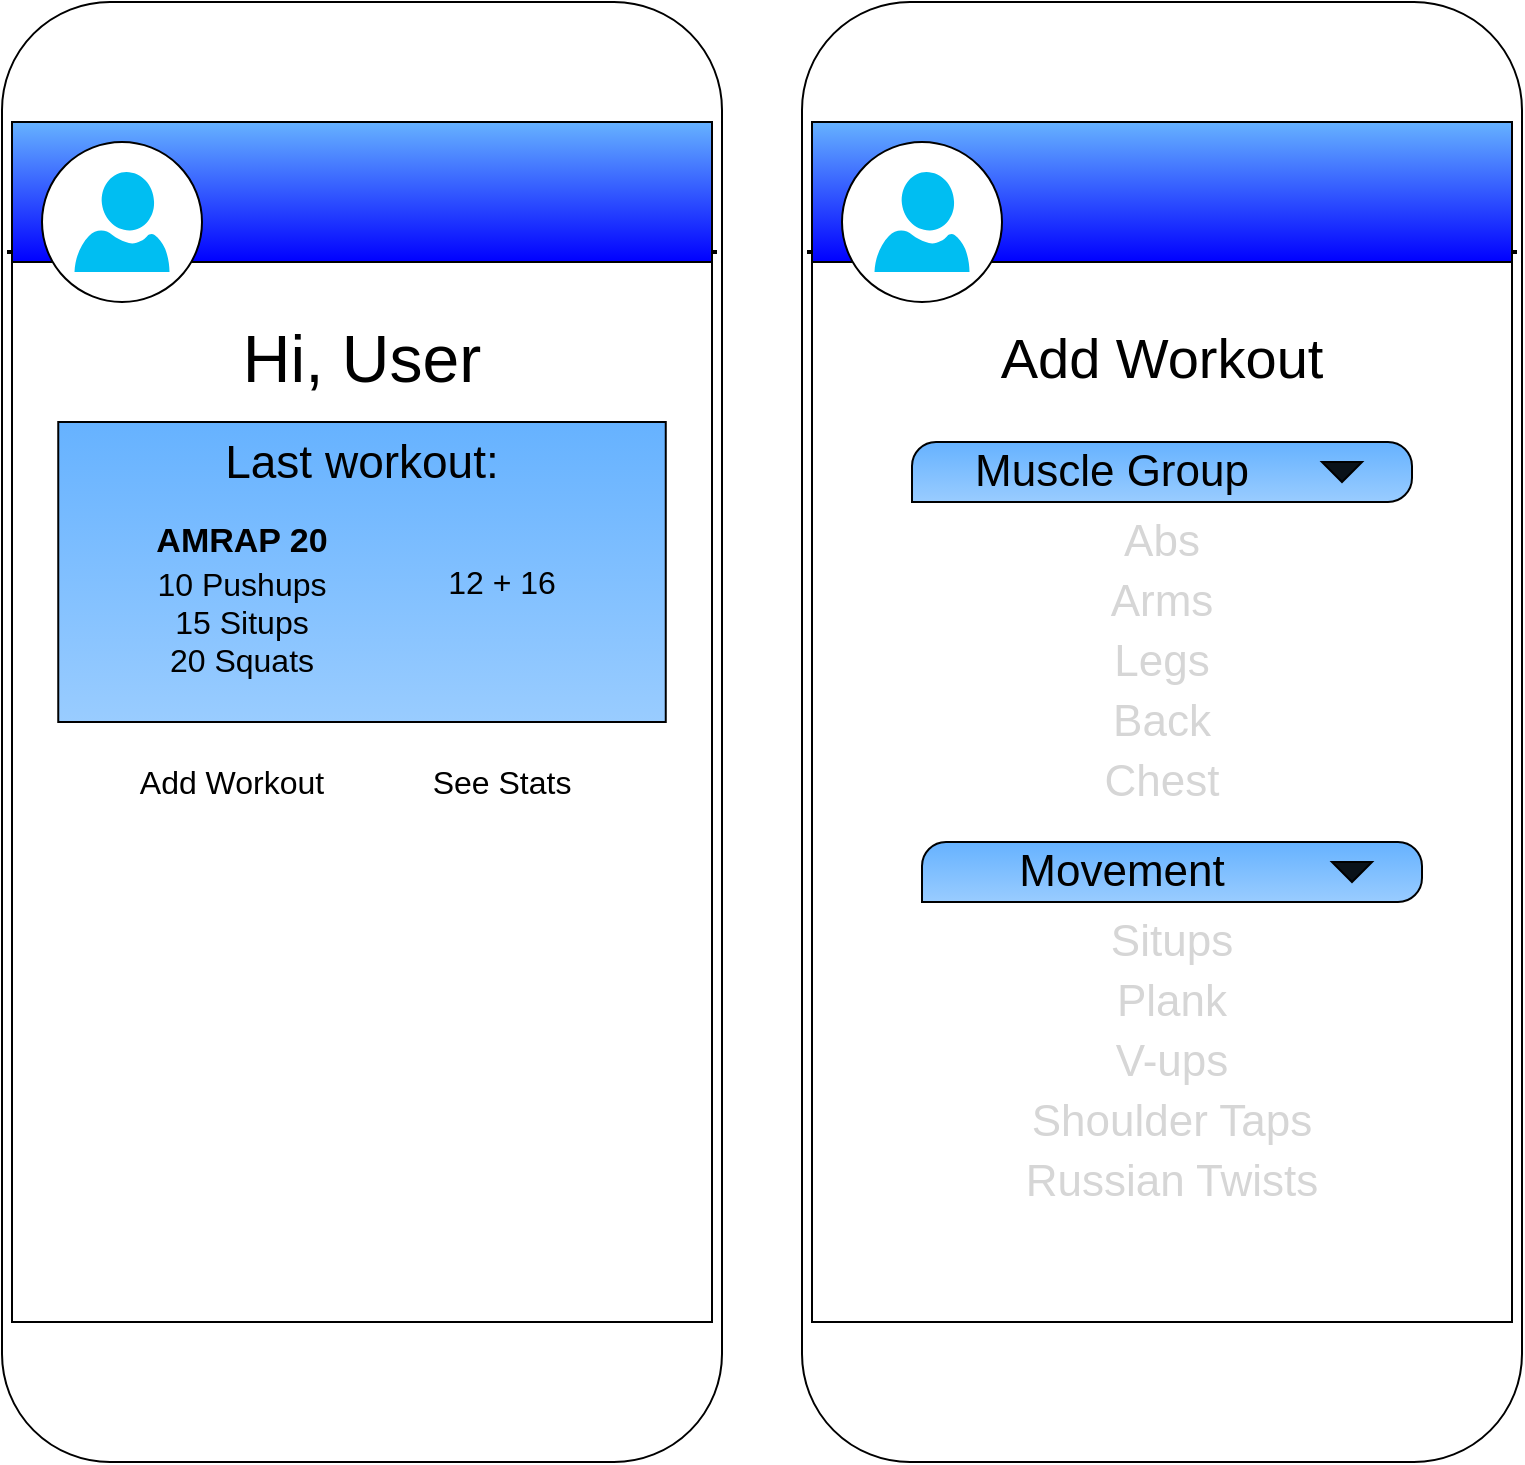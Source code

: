 <mxfile version="13.6.1" type="github" pages="2">
  <diagram id="KyPOi3YeEkolavE5UeDp" name="Entry, Add Workout">
    <mxGraphModel dx="1358" dy="744" grid="1" gridSize="10" guides="1" tooltips="1" connect="1" arrows="1" fold="1" page="1" pageScale="1" pageWidth="850" pageHeight="1100" math="0" shadow="0">
      <root>
        <mxCell id="0" />
        <mxCell id="1" parent="0" />
        <mxCell id="WjqQu0tN3Q2xeVW4dF_L-2" value="" style="rounded=1;whiteSpace=wrap;html=1;" vertex="1" parent="1">
          <mxGeometry x="440" y="20" width="360" height="730" as="geometry" />
        </mxCell>
        <mxCell id="WjqQu0tN3Q2xeVW4dF_L-1" value="" style="rounded=1;whiteSpace=wrap;html=1;arcSize=15;" vertex="1" parent="1">
          <mxGeometry x="40" y="20" width="360" height="730" as="geometry" />
        </mxCell>
        <mxCell id="WjqQu0tN3Q2xeVW4dF_L-9" value="" style="rounded=0;whiteSpace=wrap;html=1;" vertex="1" parent="1">
          <mxGeometry x="45" y="80" width="350" height="600" as="geometry" />
        </mxCell>
        <mxCell id="WjqQu0tN3Q2xeVW4dF_L-10" value="" style="rounded=0;whiteSpace=wrap;html=1;" vertex="1" parent="1">
          <mxGeometry x="445" y="80" width="350" height="600" as="geometry" />
        </mxCell>
        <mxCell id="WjqQu0tN3Q2xeVW4dF_L-8" value="" style="line;strokeWidth=2;html=1;" vertex="1" parent="1">
          <mxGeometry x="42.5" y="140" width="355" height="10" as="geometry" />
        </mxCell>
        <mxCell id="WjqQu0tN3Q2xeVW4dF_L-12" value="" style="line;strokeWidth=2;html=1;" vertex="1" parent="1">
          <mxGeometry x="442.5" y="140" width="355" height="10" as="geometry" />
        </mxCell>
        <mxCell id="WjqQu0tN3Q2xeVW4dF_L-16" value="" style="rounded=0;whiteSpace=wrap;html=1;gradientColor=#0000FF;fillColor=#66B2FF;" vertex="1" parent="1">
          <mxGeometry x="45" y="80" width="350" height="70" as="geometry" />
        </mxCell>
        <mxCell id="WjqQu0tN3Q2xeVW4dF_L-17" value="" style="rounded=0;whiteSpace=wrap;html=1;gradientColor=#0000FF;fillColor=#66B2FF;" vertex="1" parent="1">
          <mxGeometry x="445" y="80" width="350" height="70" as="geometry" />
        </mxCell>
        <mxCell id="WjqQu0tN3Q2xeVW4dF_L-13" value="" style="ellipse;whiteSpace=wrap;html=1;aspect=fixed;" vertex="1" parent="1">
          <mxGeometry x="60" y="90" width="80" height="80" as="geometry" />
        </mxCell>
        <mxCell id="WjqQu0tN3Q2xeVW4dF_L-15" value="" style="verticalLabelPosition=bottom;html=1;verticalAlign=top;align=center;strokeColor=none;fillColor=#00BEF2;shape=mxgraph.azure.user;" vertex="1" parent="1">
          <mxGeometry x="76.25" y="105" width="47.5" height="50" as="geometry" />
        </mxCell>
        <mxCell id="WjqQu0tN3Q2xeVW4dF_L-19" value="" style="ellipse;whiteSpace=wrap;html=1;aspect=fixed;" vertex="1" parent="1">
          <mxGeometry x="460" y="90" width="80" height="80" as="geometry" />
        </mxCell>
        <mxCell id="WjqQu0tN3Q2xeVW4dF_L-20" value="" style="verticalLabelPosition=bottom;html=1;verticalAlign=top;align=center;strokeColor=none;fillColor=#00BEF2;shape=mxgraph.azure.user;" vertex="1" parent="1">
          <mxGeometry x="476.25" y="105" width="47.5" height="50" as="geometry" />
        </mxCell>
        <mxCell id="WjqQu0tN3Q2xeVW4dF_L-21" value="Hi, User" style="text;html=1;strokeColor=none;fillColor=none;align=center;verticalAlign=middle;whiteSpace=wrap;rounded=0;fontSize=33;" vertex="1" parent="1">
          <mxGeometry x="140" y="180" width="160" height="35" as="geometry" />
        </mxCell>
        <mxCell id="WjqQu0tN3Q2xeVW4dF_L-23" value="" style="rounded=0;whiteSpace=wrap;html=1;fillColor=#66B2FF;fontSize=33;gradientColor=#99CCFF;" vertex="1" parent="1">
          <mxGeometry x="68.13" y="230" width="303.75" height="150" as="geometry" />
        </mxCell>
        <mxCell id="WjqQu0tN3Q2xeVW4dF_L-24" value="Last workout:" style="text;html=1;strokeColor=none;fillColor=none;align=center;verticalAlign=middle;whiteSpace=wrap;rounded=0;fontSize=23;" vertex="1" parent="1">
          <mxGeometry x="145.01" y="240" width="150" height="20" as="geometry" />
        </mxCell>
        <mxCell id="WjqQu0tN3Q2xeVW4dF_L-25" value="AMRAP 20" style="text;html=1;strokeColor=none;fillColor=none;align=center;verticalAlign=middle;whiteSpace=wrap;rounded=0;fontSize=17;fontStyle=1" vertex="1" parent="1">
          <mxGeometry x="115.01" y="280" width="90" height="20" as="geometry" />
        </mxCell>
        <mxCell id="WjqQu0tN3Q2xeVW4dF_L-26" value="10 Pushups&lt;br style=&quot;font-size: 16px;&quot;&gt;15 Situps&lt;br style=&quot;font-size: 16px;&quot;&gt;20 Squats" style="text;html=1;strokeColor=none;fillColor=none;align=center;verticalAlign=middle;whiteSpace=wrap;rounded=0;fontSize=16;" vertex="1" parent="1">
          <mxGeometry x="100" y="300" width="120" height="60" as="geometry" />
        </mxCell>
        <mxCell id="WjqQu0tN3Q2xeVW4dF_L-27" value="12 + 16" style="text;html=1;strokeColor=none;fillColor=none;align=center;verticalAlign=middle;whiteSpace=wrap;rounded=0;fontSize=16;" vertex="1" parent="1">
          <mxGeometry x="260" y="300" width="60" height="20" as="geometry" />
        </mxCell>
        <mxCell id="WjqQu0tN3Q2xeVW4dF_L-28" value="Add Workout&lt;br&gt;" style="text;html=1;strokeColor=none;fillColor=none;align=center;verticalAlign=middle;whiteSpace=wrap;rounded=0;fontSize=16;" vertex="1" parent="1">
          <mxGeometry x="105.01" y="400" width="100" height="20" as="geometry" />
        </mxCell>
        <mxCell id="WjqQu0tN3Q2xeVW4dF_L-29" value="See Stats&lt;br&gt;" style="text;html=1;strokeColor=none;fillColor=none;align=center;verticalAlign=middle;whiteSpace=wrap;rounded=0;fontSize=16;" vertex="1" parent="1">
          <mxGeometry x="245" y="400" width="90" height="20" as="geometry" />
        </mxCell>
        <mxCell id="WjqQu0tN3Q2xeVW4dF_L-30" value="Add Workout&lt;br style=&quot;font-size: 28px;&quot;&gt;" style="text;html=1;strokeColor=none;fillColor=none;align=center;verticalAlign=middle;whiteSpace=wrap;rounded=0;fontSize=28;" vertex="1" parent="1">
          <mxGeometry x="525" y="187.5" width="190" height="20" as="geometry" />
        </mxCell>
        <mxCell id="WjqQu0tN3Q2xeVW4dF_L-31" value="" style="verticalLabelPosition=bottom;verticalAlign=top;html=1;shape=mxgraph.basic.three_corner_round_rect;dx=6;fillColor=#66B2FF;gradientColor=#99CCFF;fontSize=28;" vertex="1" parent="1">
          <mxGeometry x="495" y="240" width="250" height="30" as="geometry" />
        </mxCell>
        <mxCell id="WjqQu0tN3Q2xeVW4dF_L-32" value="Muscle Group" style="text;html=1;strokeColor=none;fillColor=none;align=center;verticalAlign=middle;whiteSpace=wrap;rounded=0;fontSize=22;" vertex="1" parent="1">
          <mxGeometry x="510" y="245" width="170" height="20" as="geometry" />
        </mxCell>
        <mxCell id="WjqQu0tN3Q2xeVW4dF_L-33" value="" style="triangle;whiteSpace=wrap;html=1;fontSize=22;rotation=90;fillColor=#0A1219;" vertex="1" parent="1">
          <mxGeometry x="705" y="245" width="10" height="20" as="geometry" />
        </mxCell>
        <mxCell id="WjqQu0tN3Q2xeVW4dF_L-36" value="Legs" style="text;html=1;strokeColor=none;fillColor=none;align=center;verticalAlign=middle;whiteSpace=wrap;rounded=0;fontSize=22;fontColor=#D6D6D6;" vertex="1" parent="1">
          <mxGeometry x="535" y="340" width="170" height="20" as="geometry" />
        </mxCell>
        <mxCell id="WjqQu0tN3Q2xeVW4dF_L-37" value="Back" style="text;html=1;strokeColor=none;fillColor=none;align=center;verticalAlign=middle;whiteSpace=wrap;rounded=0;fontSize=22;fontColor=#D6D6D6;" vertex="1" parent="1">
          <mxGeometry x="535" y="370" width="170" height="20" as="geometry" />
        </mxCell>
        <mxCell id="WjqQu0tN3Q2xeVW4dF_L-38" value="Chest" style="text;html=1;strokeColor=none;fillColor=none;align=center;verticalAlign=middle;whiteSpace=wrap;rounded=0;fontSize=22;fontColor=#D6D6D6;" vertex="1" parent="1">
          <mxGeometry x="535" y="400" width="170" height="20" as="geometry" />
        </mxCell>
        <mxCell id="WjqQu0tN3Q2xeVW4dF_L-39" value="Arms" style="text;html=1;strokeColor=none;fillColor=none;align=center;verticalAlign=middle;whiteSpace=wrap;rounded=0;fontSize=22;fontColor=#D6D6D6;" vertex="1" parent="1">
          <mxGeometry x="535" y="310" width="170" height="20" as="geometry" />
        </mxCell>
        <mxCell id="WjqQu0tN3Q2xeVW4dF_L-40" value="Abs" style="text;html=1;strokeColor=none;fillColor=none;align=center;verticalAlign=middle;whiteSpace=wrap;rounded=0;fontSize=22;fontColor=#D6D6D6;" vertex="1" parent="1">
          <mxGeometry x="535" y="280" width="170" height="20" as="geometry" />
        </mxCell>
        <mxCell id="WjqQu0tN3Q2xeVW4dF_L-45" value="" style="verticalLabelPosition=bottom;verticalAlign=top;html=1;shape=mxgraph.basic.three_corner_round_rect;dx=6;fillColor=#66B2FF;gradientColor=#99CCFF;fontSize=28;" vertex="1" parent="1">
          <mxGeometry x="500" y="440" width="250" height="30" as="geometry" />
        </mxCell>
        <mxCell id="WjqQu0tN3Q2xeVW4dF_L-46" value="Movement" style="text;html=1;strokeColor=none;fillColor=none;align=center;verticalAlign=middle;whiteSpace=wrap;rounded=0;fontSize=22;" vertex="1" parent="1">
          <mxGeometry x="515" y="445" width="170" height="20" as="geometry" />
        </mxCell>
        <mxCell id="WjqQu0tN3Q2xeVW4dF_L-47" value="" style="triangle;whiteSpace=wrap;html=1;fontSize=22;rotation=90;fillColor=#0A1219;" vertex="1" parent="1">
          <mxGeometry x="710" y="445" width="10" height="20" as="geometry" />
        </mxCell>
        <mxCell id="WjqQu0tN3Q2xeVW4dF_L-48" value="V-ups" style="text;html=1;strokeColor=none;fillColor=none;align=center;verticalAlign=middle;whiteSpace=wrap;rounded=0;fontSize=22;fontColor=#D6D6D6;" vertex="1" parent="1">
          <mxGeometry x="540" y="540" width="170" height="20" as="geometry" />
        </mxCell>
        <mxCell id="WjqQu0tN3Q2xeVW4dF_L-49" value="Shoulder Taps" style="text;html=1;strokeColor=none;fillColor=none;align=center;verticalAlign=middle;whiteSpace=wrap;rounded=0;fontSize=22;fontColor=#D6D6D6;" vertex="1" parent="1">
          <mxGeometry x="540" y="570" width="170" height="20" as="geometry" />
        </mxCell>
        <mxCell id="WjqQu0tN3Q2xeVW4dF_L-50" value="Russian Twists" style="text;html=1;strokeColor=none;fillColor=none;align=center;verticalAlign=middle;whiteSpace=wrap;rounded=0;fontSize=22;fontColor=#D6D6D6;" vertex="1" parent="1">
          <mxGeometry x="540" y="600" width="170" height="20" as="geometry" />
        </mxCell>
        <mxCell id="WjqQu0tN3Q2xeVW4dF_L-51" value="Plank" style="text;html=1;strokeColor=none;fillColor=none;align=center;verticalAlign=middle;whiteSpace=wrap;rounded=0;fontSize=22;fontColor=#D6D6D6;" vertex="1" parent="1">
          <mxGeometry x="540" y="510" width="170" height="20" as="geometry" />
        </mxCell>
        <mxCell id="WjqQu0tN3Q2xeVW4dF_L-52" value="Situps" style="text;html=1;strokeColor=none;fillColor=none;align=center;verticalAlign=middle;whiteSpace=wrap;rounded=0;fontSize=22;fontColor=#D6D6D6;" vertex="1" parent="1">
          <mxGeometry x="540" y="480" width="170" height="20" as="geometry" />
        </mxCell>
      </root>
    </mxGraphModel>
  </diagram>
  <diagram id="lUI_o1l_l3ktIv_HNoKZ" name="Today&#39;s Workout, Stats">
    <mxGraphModel dx="1358" dy="744" grid="1" gridSize="10" guides="1" tooltips="1" connect="1" arrows="1" fold="1" page="1" pageScale="1" pageWidth="850" pageHeight="1100" math="0" shadow="0">
      <root>
        <mxCell id="zfeHL6yritqO-PtCXMWo-0" />
        <mxCell id="zfeHL6yritqO-PtCXMWo-1" parent="zfeHL6yritqO-PtCXMWo-0" />
        <mxCell id="zfeHL6yritqO-PtCXMWo-2" value="" style="rounded=1;whiteSpace=wrap;html=1;" vertex="1" parent="zfeHL6yritqO-PtCXMWo-1">
          <mxGeometry x="440" y="20" width="360" height="730" as="geometry" />
        </mxCell>
        <mxCell id="zfeHL6yritqO-PtCXMWo-3" value="" style="rounded=1;whiteSpace=wrap;html=1;arcSize=15;" vertex="1" parent="zfeHL6yritqO-PtCXMWo-1">
          <mxGeometry x="40" y="20" width="360" height="730" as="geometry" />
        </mxCell>
        <mxCell id="zfeHL6yritqO-PtCXMWo-4" value="" style="rounded=0;whiteSpace=wrap;html=1;" vertex="1" parent="zfeHL6yritqO-PtCXMWo-1">
          <mxGeometry x="45" y="80" width="350" height="600" as="geometry" />
        </mxCell>
        <mxCell id="zfeHL6yritqO-PtCXMWo-5" value="" style="rounded=0;whiteSpace=wrap;html=1;" vertex="1" parent="zfeHL6yritqO-PtCXMWo-1">
          <mxGeometry x="445" y="80" width="350" height="600" as="geometry" />
        </mxCell>
        <mxCell id="zfeHL6yritqO-PtCXMWo-6" value="" style="line;strokeWidth=2;html=1;" vertex="1" parent="zfeHL6yritqO-PtCXMWo-1">
          <mxGeometry x="42.5" y="140" width="355" height="10" as="geometry" />
        </mxCell>
        <mxCell id="zfeHL6yritqO-PtCXMWo-7" value="" style="line;strokeWidth=2;html=1;" vertex="1" parent="zfeHL6yritqO-PtCXMWo-1">
          <mxGeometry x="442.5" y="140" width="355" height="10" as="geometry" />
        </mxCell>
        <mxCell id="zfeHL6yritqO-PtCXMWo-8" value="" style="rounded=0;whiteSpace=wrap;html=1;gradientColor=#0000FF;fillColor=#66B2FF;" vertex="1" parent="zfeHL6yritqO-PtCXMWo-1">
          <mxGeometry x="45" y="80" width="350" height="70" as="geometry" />
        </mxCell>
        <mxCell id="zfeHL6yritqO-PtCXMWo-9" value="" style="rounded=0;whiteSpace=wrap;html=1;gradientColor=#0000FF;fillColor=#66B2FF;" vertex="1" parent="zfeHL6yritqO-PtCXMWo-1">
          <mxGeometry x="445" y="80" width="350" height="70" as="geometry" />
        </mxCell>
        <mxCell id="zfeHL6yritqO-PtCXMWo-10" value="" style="ellipse;whiteSpace=wrap;html=1;aspect=fixed;" vertex="1" parent="zfeHL6yritqO-PtCXMWo-1">
          <mxGeometry x="60" y="90" width="80" height="80" as="geometry" />
        </mxCell>
        <mxCell id="zfeHL6yritqO-PtCXMWo-11" value="" style="verticalLabelPosition=bottom;html=1;verticalAlign=top;align=center;strokeColor=none;fillColor=#00BEF2;shape=mxgraph.azure.user;" vertex="1" parent="zfeHL6yritqO-PtCXMWo-1">
          <mxGeometry x="76.25" y="105" width="47.5" height="50" as="geometry" />
        </mxCell>
        <mxCell id="zfeHL6yritqO-PtCXMWo-12" value="" style="ellipse;whiteSpace=wrap;html=1;aspect=fixed;" vertex="1" parent="zfeHL6yritqO-PtCXMWo-1">
          <mxGeometry x="460" y="90" width="80" height="80" as="geometry" />
        </mxCell>
        <mxCell id="zfeHL6yritqO-PtCXMWo-13" value="" style="verticalLabelPosition=bottom;html=1;verticalAlign=top;align=center;strokeColor=none;fillColor=#00BEF2;shape=mxgraph.azure.user;" vertex="1" parent="zfeHL6yritqO-PtCXMWo-1">
          <mxGeometry x="476.25" y="105" width="47.5" height="50" as="geometry" />
        </mxCell>
        <mxCell id="zfeHL6yritqO-PtCXMWo-15" value="" style="rounded=0;whiteSpace=wrap;html=1;fillColor=#66B2FF;fontSize=33;gradientColor=#99CCFF;" vertex="1" parent="zfeHL6yritqO-PtCXMWo-1">
          <mxGeometry x="68.13" y="230" width="303.75" height="280" as="geometry" />
        </mxCell>
        <mxCell id="zfeHL6yritqO-PtCXMWo-22" value="Workout Stats" style="text;html=1;strokeColor=none;fillColor=none;align=center;verticalAlign=middle;whiteSpace=wrap;rounded=0;fontSize=28;" vertex="1" parent="zfeHL6yritqO-PtCXMWo-1">
          <mxGeometry x="525" y="190" width="190" height="20" as="geometry" />
        </mxCell>
        <mxCell id="HTJily34jDrME0Ey3kwM-0" value="" style="shape=image;html=1;verticalAlign=top;verticalLabelPosition=bottom;labelBackgroundColor=#ffffff;imageAspect=0;aspect=fixed;image=https://cdn1.iconfinder.com/data/icons/free-education-set/33/curvedchart-128.png;fillColor=#0A1219;gradientColor=none;fontSize=22;fontColor=#D6D6D6;" vertex="1" parent="zfeHL6yritqO-PtCXMWo-1">
          <mxGeometry x="490" y="230" width="258" height="258" as="geometry" />
        </mxCell>
        <mxCell id="HTJily34jDrME0Ey3kwM-1" value="Speed" style="text;html=1;strokeColor=none;fillColor=none;align=center;verticalAlign=middle;whiteSpace=wrap;rounded=0;fontSize=22;fontColor=#D6D6D6;" vertex="1" parent="zfeHL6yritqO-PtCXMWo-1">
          <mxGeometry x="580" y="510" width="100" height="20" as="geometry" />
        </mxCell>
        <mxCell id="HTJily34jDrME0Ey3kwM-2" style="edgeStyle=orthogonalEdgeStyle;rounded=0;orthogonalLoop=1;jettySize=auto;html=1;exitX=0.5;exitY=1;exitDx=0;exitDy=0;fontSize=22;fontColor=#D6D6D6;" edge="1" parent="zfeHL6yritqO-PtCXMWo-1" source="HTJily34jDrME0Ey3kwM-1" target="HTJily34jDrME0Ey3kwM-1">
          <mxGeometry relative="1" as="geometry" />
        </mxCell>
        <mxCell id="HTJily34jDrME0Ey3kwM-3" value="Time" style="text;html=1;strokeColor=none;fillColor=none;align=center;verticalAlign=middle;whiteSpace=wrap;rounded=0;fontSize=22;fontColor=#D6D6D6;direction=east;rotation=270;" vertex="1" parent="zfeHL6yritqO-PtCXMWo-1">
          <mxGeometry x="450" y="349" width="40" height="20" as="geometry" />
        </mxCell>
        <mxCell id="HTJily34jDrME0Ey3kwM-5" value="Goals" style="text;html=1;strokeColor=none;fillColor=none;align=center;verticalAlign=middle;whiteSpace=wrap;rounded=0;fontSize=30;" vertex="1" parent="zfeHL6yritqO-PtCXMWo-1">
          <mxGeometry x="185" y="190" width="70" height="20" as="geometry" />
        </mxCell>
        <mxCell id="HTJily34jDrME0Ey3kwM-6" value="Baseline Stats" style="text;html=1;strokeColor=none;fillColor=none;align=center;verticalAlign=middle;whiteSpace=wrap;rounded=0;fontSize=24;fontColor=#0A1219;" vertex="1" parent="zfeHL6yritqO-PtCXMWo-1">
          <mxGeometry x="105.01" y="250" width="230" height="20" as="geometry" />
        </mxCell>
        <mxCell id="HTJily34jDrME0Ey3kwM-7" value="1 mile run: 8:42" style="text;html=1;strokeColor=none;fillColor=none;align=center;verticalAlign=middle;whiteSpace=wrap;rounded=0;fontSize=24;fontColor=#0A1219;" vertex="1" parent="zfeHL6yritqO-PtCXMWo-1">
          <mxGeometry x="105" y="290" width="230" height="20" as="geometry" />
        </mxCell>
        <mxCell id="HTJily34jDrME0Ey3kwM-8" value="2k erg: 7:56" style="text;html=1;strokeColor=none;fillColor=none;align=center;verticalAlign=middle;whiteSpace=wrap;rounded=0;fontSize=24;fontColor=#0A1219;" vertex="1" parent="zfeHL6yritqO-PtCXMWo-1">
          <mxGeometry x="105.01" y="329" width="230" height="20" as="geometry" />
        </mxCell>
        <mxCell id="HTJily34jDrME0Ey3kwM-9" value="Squats to failure: 73" style="text;html=1;strokeColor=none;fillColor=none;align=center;verticalAlign=middle;whiteSpace=wrap;rounded=0;fontSize=24;fontColor=#0A1219;" vertex="1" parent="zfeHL6yritqO-PtCXMWo-1">
          <mxGeometry x="105" y="370" width="230" height="20" as="geometry" />
        </mxCell>
        <mxCell id="HTJily34jDrME0Ey3kwM-10" value="Pullups to failure: 6" style="text;html=1;strokeColor=none;fillColor=none;align=center;verticalAlign=middle;whiteSpace=wrap;rounded=0;fontSize=24;fontColor=#0A1219;" vertex="1" parent="zfeHL6yritqO-PtCXMWo-1">
          <mxGeometry x="105" y="410" width="230" height="20" as="geometry" />
        </mxCell>
        <mxCell id="HTJily34jDrME0Ey3kwM-11" value="Add stat" style="text;html=1;strokeColor=none;fillColor=none;align=center;verticalAlign=middle;whiteSpace=wrap;rounded=0;fontSize=24;fontColor=#808080;" vertex="1" parent="zfeHL6yritqO-PtCXMWo-1">
          <mxGeometry x="165.01" y="460" width="110" height="20" as="geometry" />
        </mxCell>
      </root>
    </mxGraphModel>
  </diagram>
</mxfile>
